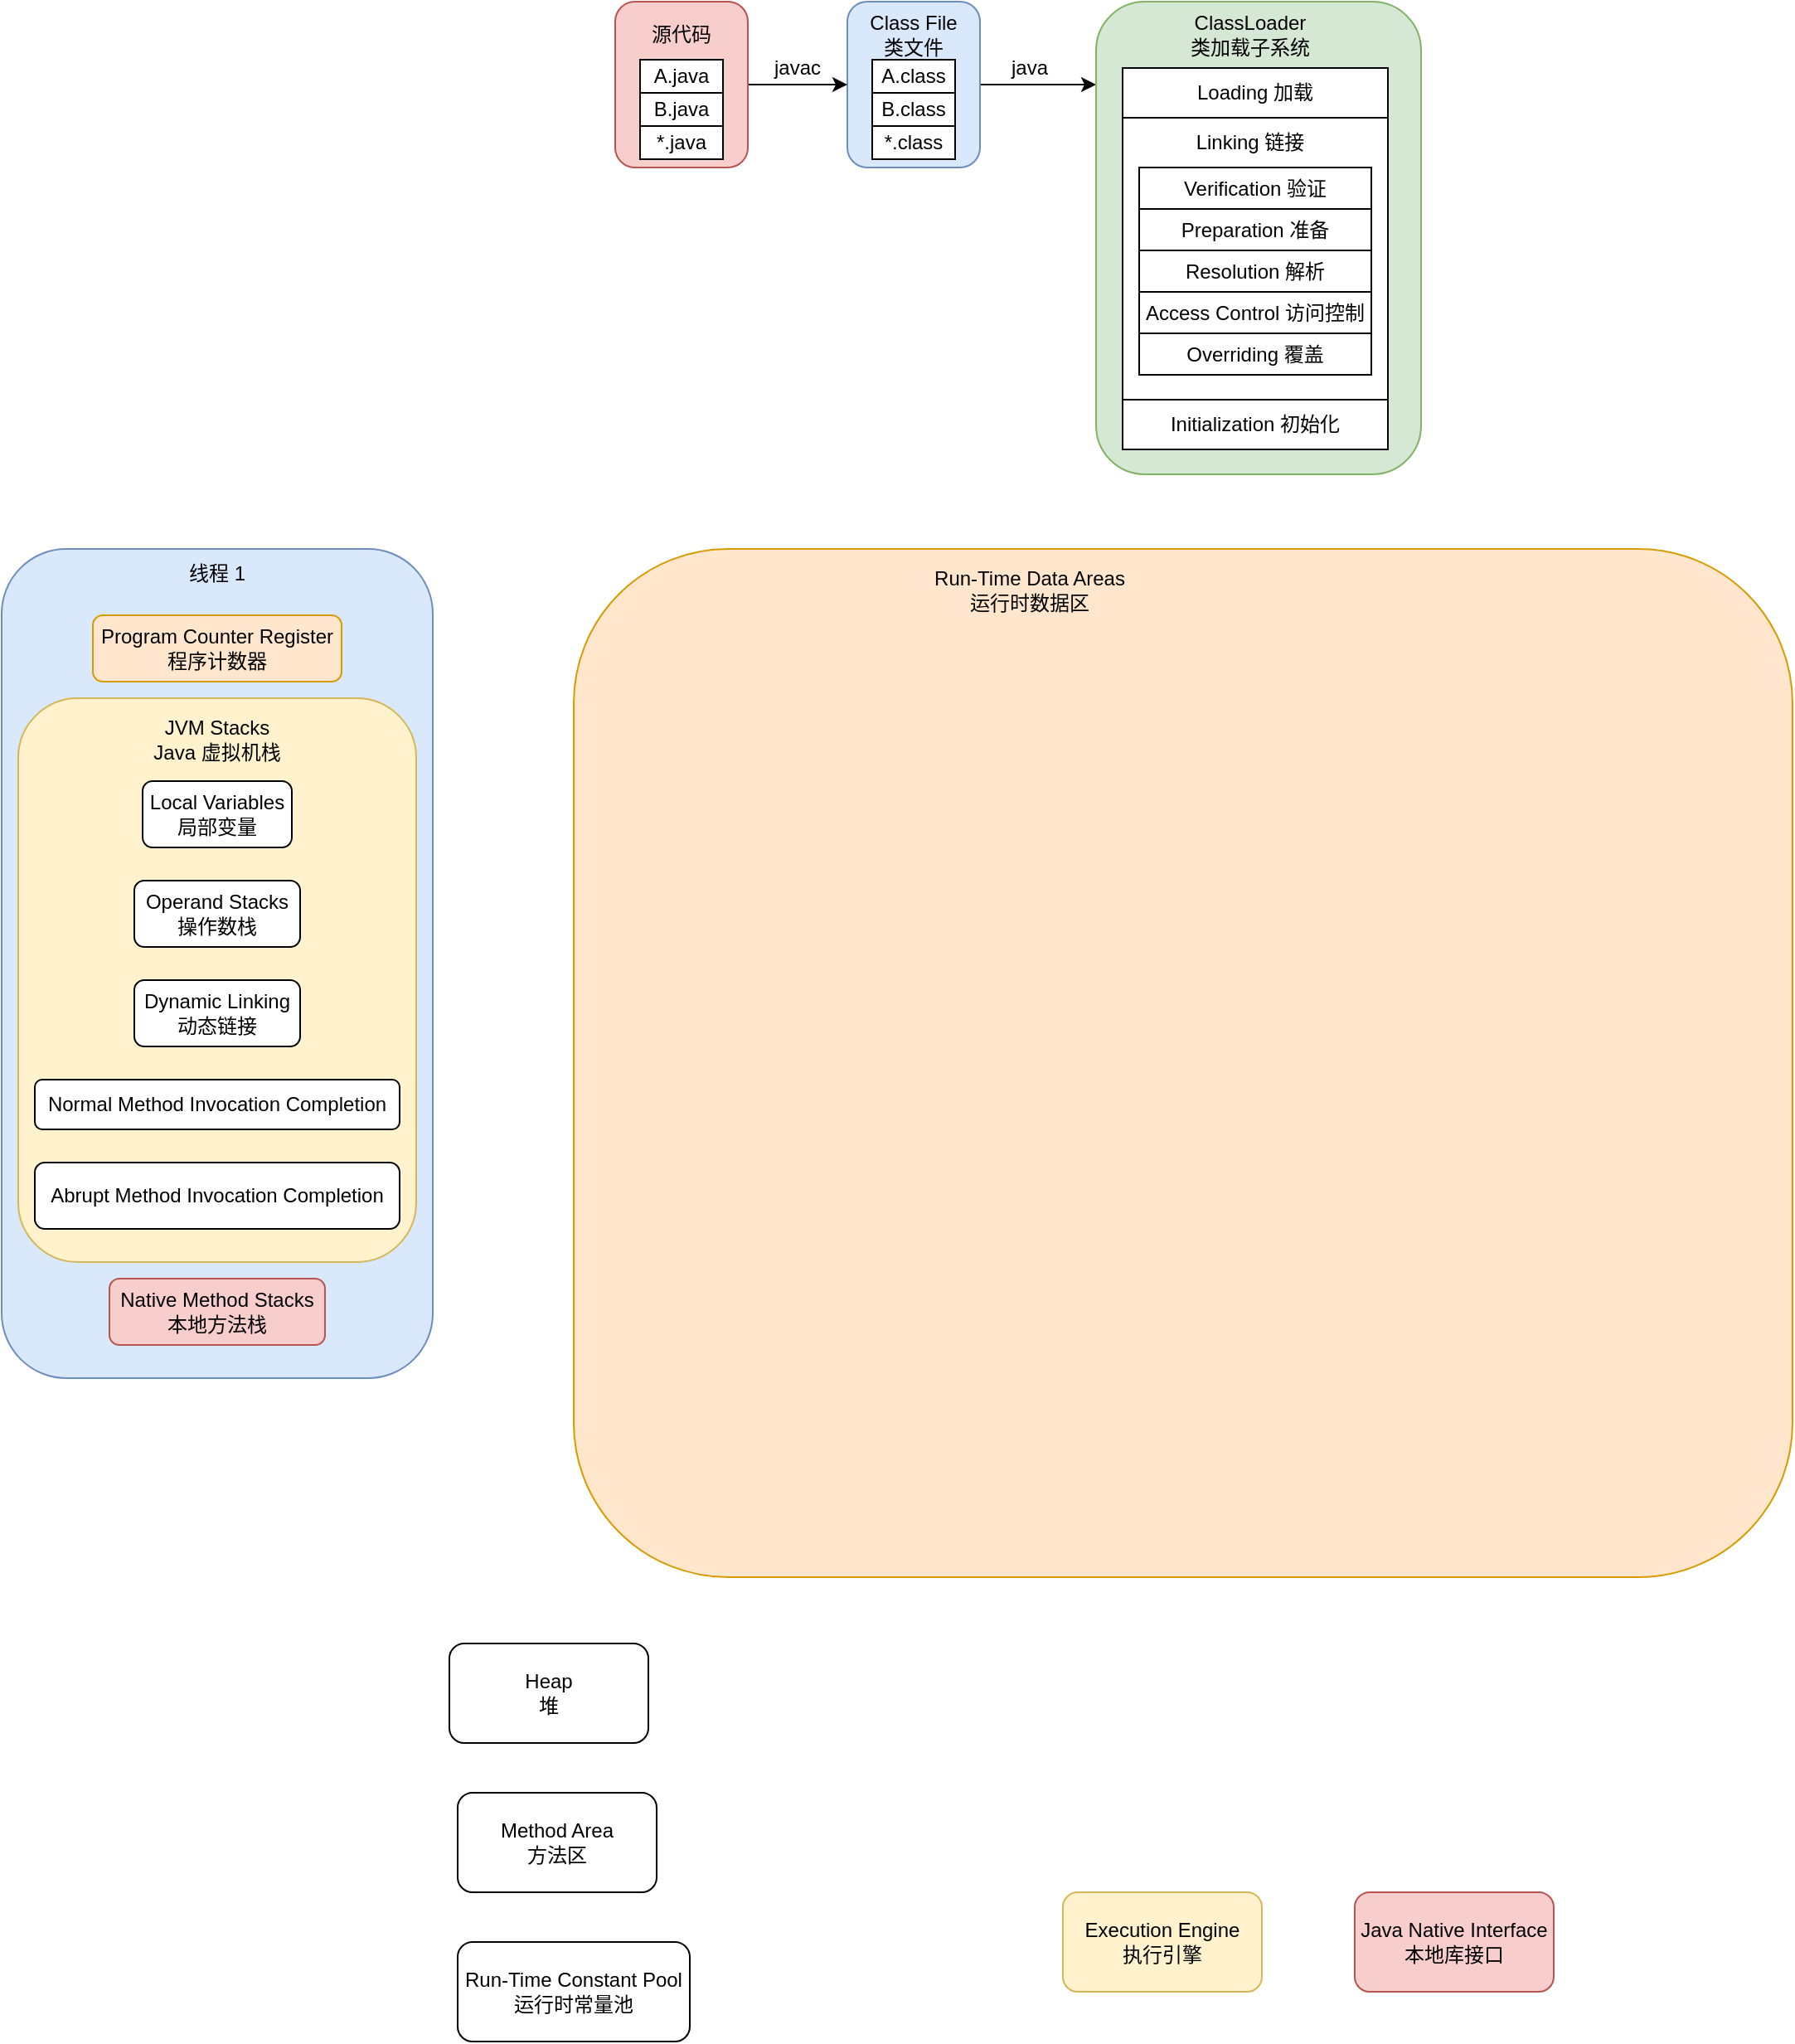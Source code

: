 <mxfile version="19.0.3" type="github">
  <diagram id="6Tbeg6fiVKVev9_hLxLQ" name="JDK 8">
    <mxGraphModel dx="1848" dy="930" grid="1" gridSize="10" guides="1" tooltips="1" connect="1" arrows="1" fold="1" page="1" pageScale="1" pageWidth="827" pageHeight="1169" math="0" shadow="0">
      <root>
        <mxCell id="0" />
        <mxCell id="1" parent="0" />
        <mxCell id="Zx5-llk8cj9wXCDovJZm-15" value="" style="rounded=1;whiteSpace=wrap;html=1;fillColor=#dae8fc;strokeColor=#6c8ebf;" vertex="1" parent="1">
          <mxGeometry x="-330" y="690" width="260" height="500" as="geometry" />
        </mxCell>
        <mxCell id="T1TRoeOnjynByPeJNpTR-21" style="edgeStyle=orthogonalEdgeStyle;rounded=0;orthogonalLoop=1;jettySize=auto;html=1;" parent="1" source="T1TRoeOnjynByPeJNpTR-1" edge="1">
          <mxGeometry relative="1" as="geometry">
            <mxPoint x="330.0" y="410" as="targetPoint" />
          </mxGeometry>
        </mxCell>
        <mxCell id="T1TRoeOnjynByPeJNpTR-1" value="" style="rounded=1;whiteSpace=wrap;html=1;fillColor=#dae8fc;strokeColor=#6c8ebf;" parent="1" vertex="1">
          <mxGeometry x="180" y="360" width="80" height="100" as="geometry" />
        </mxCell>
        <mxCell id="T1TRoeOnjynByPeJNpTR-2" value="" style="rounded=1;whiteSpace=wrap;html=1;fillColor=#d5e8d4;strokeColor=#82b366;" parent="1" vertex="1">
          <mxGeometry x="330" y="360" width="196" height="285" as="geometry" />
        </mxCell>
        <mxCell id="T1TRoeOnjynByPeJNpTR-3" value="" style="rounded=1;whiteSpace=wrap;html=1;fillColor=#ffe6cc;strokeColor=#d79b00;" parent="1" vertex="1">
          <mxGeometry x="15" y="690" width="735" height="620" as="geometry" />
        </mxCell>
        <mxCell id="T1TRoeOnjynByPeJNpTR-4" value="Execution Engine&lt;br&gt;执行引擎" style="rounded=1;whiteSpace=wrap;html=1;fillColor=#fff2cc;strokeColor=#d6b656;" parent="1" vertex="1">
          <mxGeometry x="310" y="1500" width="120" height="60" as="geometry" />
        </mxCell>
        <mxCell id="T1TRoeOnjynByPeJNpTR-5" value="Java Native Interface&lt;br&gt;本地库接口" style="rounded=1;whiteSpace=wrap;html=1;fillColor=#f8cecc;strokeColor=#b85450;" parent="1" vertex="1">
          <mxGeometry x="486" y="1500" width="120" height="60" as="geometry" />
        </mxCell>
        <mxCell id="T1TRoeOnjynByPeJNpTR-6" value="Class File&lt;br&gt;类文件" style="text;html=1;strokeColor=none;fillColor=none;align=center;verticalAlign=middle;whiteSpace=wrap;rounded=0;" parent="1" vertex="1">
          <mxGeometry x="190" y="365" width="60" height="30" as="geometry" />
        </mxCell>
        <mxCell id="T1TRoeOnjynByPeJNpTR-7" value="A.class" style="rounded=0;whiteSpace=wrap;html=1;" parent="1" vertex="1">
          <mxGeometry x="195" y="395" width="50" height="20" as="geometry" />
        </mxCell>
        <mxCell id="T1TRoeOnjynByPeJNpTR-8" value="B.class" style="rounded=0;whiteSpace=wrap;html=1;" parent="1" vertex="1">
          <mxGeometry x="195" y="415" width="50" height="20" as="geometry" />
        </mxCell>
        <mxCell id="T1TRoeOnjynByPeJNpTR-9" value="*.class" style="rounded=0;whiteSpace=wrap;html=1;" parent="1" vertex="1">
          <mxGeometry x="195" y="435" width="50" height="20" as="geometry" />
        </mxCell>
        <mxCell id="T1TRoeOnjynByPeJNpTR-17" style="edgeStyle=orthogonalEdgeStyle;rounded=0;orthogonalLoop=1;jettySize=auto;html=1;entryX=0;entryY=0.5;entryDx=0;entryDy=0;" parent="1" source="T1TRoeOnjynByPeJNpTR-11" target="T1TRoeOnjynByPeJNpTR-1" edge="1">
          <mxGeometry relative="1" as="geometry" />
        </mxCell>
        <mxCell id="T1TRoeOnjynByPeJNpTR-11" value="" style="rounded=1;whiteSpace=wrap;html=1;fillColor=#f8cecc;strokeColor=#b85450;" parent="1" vertex="1">
          <mxGeometry x="40" y="360" width="80" height="100" as="geometry" />
        </mxCell>
        <mxCell id="T1TRoeOnjynByPeJNpTR-12" value="源代码" style="text;html=1;strokeColor=none;fillColor=none;align=center;verticalAlign=middle;whiteSpace=wrap;rounded=0;" parent="1" vertex="1">
          <mxGeometry x="50" y="365" width="60" height="30" as="geometry" />
        </mxCell>
        <mxCell id="T1TRoeOnjynByPeJNpTR-13" value="A.java" style="rounded=0;whiteSpace=wrap;html=1;" parent="1" vertex="1">
          <mxGeometry x="55" y="395" width="50" height="20" as="geometry" />
        </mxCell>
        <mxCell id="T1TRoeOnjynByPeJNpTR-14" value="B.java" style="rounded=0;whiteSpace=wrap;html=1;" parent="1" vertex="1">
          <mxGeometry x="55" y="415" width="50" height="20" as="geometry" />
        </mxCell>
        <mxCell id="T1TRoeOnjynByPeJNpTR-15" value="*.java" style="rounded=0;whiteSpace=wrap;html=1;" parent="1" vertex="1">
          <mxGeometry x="55" y="435" width="50" height="20" as="geometry" />
        </mxCell>
        <mxCell id="T1TRoeOnjynByPeJNpTR-19" value="javac" style="text;html=1;strokeColor=none;fillColor=none;align=center;verticalAlign=middle;whiteSpace=wrap;rounded=0;" parent="1" vertex="1">
          <mxGeometry x="120" y="385" width="60" height="30" as="geometry" />
        </mxCell>
        <mxCell id="T1TRoeOnjynByPeJNpTR-23" value="java" style="text;html=1;strokeColor=none;fillColor=none;align=center;verticalAlign=middle;whiteSpace=wrap;rounded=0;" parent="1" vertex="1">
          <mxGeometry x="260" y="385" width="60" height="30" as="geometry" />
        </mxCell>
        <mxCell id="T1TRoeOnjynByPeJNpTR-24" value="ClassLoader&lt;br&gt;类加载子系统" style="text;html=1;strokeColor=none;fillColor=none;align=center;verticalAlign=middle;whiteSpace=wrap;rounded=0;" parent="1" vertex="1">
          <mxGeometry x="383" y="365" width="80" height="30" as="geometry" />
        </mxCell>
        <mxCell id="T1TRoeOnjynByPeJNpTR-25" value="Loading 加载" style="rounded=0;whiteSpace=wrap;html=1;" parent="1" vertex="1">
          <mxGeometry x="346" y="400" width="160" height="30" as="geometry" />
        </mxCell>
        <mxCell id="T1TRoeOnjynByPeJNpTR-26" value="" style="rounded=0;whiteSpace=wrap;html=1;" parent="1" vertex="1">
          <mxGeometry x="346" y="430" width="160" height="175" as="geometry" />
        </mxCell>
        <mxCell id="T1TRoeOnjynByPeJNpTR-27" value="Initialization 初始化" style="rounded=0;whiteSpace=wrap;html=1;" parent="1" vertex="1">
          <mxGeometry x="346" y="600" width="160" height="30" as="geometry" />
        </mxCell>
        <mxCell id="T1TRoeOnjynByPeJNpTR-29" value="Linking 链接" style="text;html=1;strokeColor=none;fillColor=none;align=center;verticalAlign=middle;whiteSpace=wrap;rounded=0;" parent="1" vertex="1">
          <mxGeometry x="383" y="430" width="80" height="30" as="geometry" />
        </mxCell>
        <mxCell id="T1TRoeOnjynByPeJNpTR-30" value="Verification 验证" style="rounded=0;whiteSpace=wrap;html=1;" parent="1" vertex="1">
          <mxGeometry x="356" y="460" width="140" height="25" as="geometry" />
        </mxCell>
        <mxCell id="T1TRoeOnjynByPeJNpTR-31" value="Preparation 准备" style="rounded=0;whiteSpace=wrap;html=1;" parent="1" vertex="1">
          <mxGeometry x="356" y="485" width="140" height="25" as="geometry" />
        </mxCell>
        <mxCell id="T1TRoeOnjynByPeJNpTR-32" value="Resolution 解析" style="rounded=0;whiteSpace=wrap;html=1;" parent="1" vertex="1">
          <mxGeometry x="356" y="510" width="140" height="25" as="geometry" />
        </mxCell>
        <mxCell id="T1TRoeOnjynByPeJNpTR-33" value="Access Control 访问控制" style="rounded=0;whiteSpace=wrap;html=1;" parent="1" vertex="1">
          <mxGeometry x="356" y="535" width="140" height="25" as="geometry" />
        </mxCell>
        <mxCell id="T1TRoeOnjynByPeJNpTR-34" value="Overriding 覆盖" style="rounded=0;whiteSpace=wrap;html=1;" parent="1" vertex="1">
          <mxGeometry x="356" y="560" width="140" height="25" as="geometry" />
        </mxCell>
        <mxCell id="Zx5-llk8cj9wXCDovJZm-1" value="Run-Time Data Areas&lt;br&gt;运行时数据区" style="text;html=1;strokeColor=none;fillColor=none;align=center;verticalAlign=middle;whiteSpace=wrap;rounded=0;" vertex="1" parent="1">
          <mxGeometry x="225" y="700" width="130" height="30" as="geometry" />
        </mxCell>
        <mxCell id="Zx5-llk8cj9wXCDovJZm-2" value="&lt;span style=&quot;&quot;&gt;Program Counter Register&lt;/span&gt;&lt;br style=&quot;&quot;&gt;&lt;span style=&quot;&quot;&gt;程序计数器&lt;/span&gt;" style="rounded=1;whiteSpace=wrap;html=1;fillColor=#ffe6cc;strokeColor=#d79b00;" vertex="1" parent="1">
          <mxGeometry x="-275" y="730" width="150" height="40" as="geometry" />
        </mxCell>
        <mxCell id="Zx5-llk8cj9wXCDovJZm-4" value="" style="rounded=1;whiteSpace=wrap;html=1;fillColor=#fff2cc;strokeColor=#d6b656;" vertex="1" parent="1">
          <mxGeometry x="-320" y="780" width="240" height="340" as="geometry" />
        </mxCell>
        <mxCell id="Zx5-llk8cj9wXCDovJZm-5" value="JVM Stacks&lt;br&gt;Java 虚拟机栈" style="text;html=1;strokeColor=none;fillColor=none;align=center;verticalAlign=middle;whiteSpace=wrap;rounded=0;" vertex="1" parent="1">
          <mxGeometry x="-245" y="790" width="90" height="30" as="geometry" />
        </mxCell>
        <mxCell id="Zx5-llk8cj9wXCDovJZm-6" value="Heap&lt;br&gt;堆" style="rounded=1;whiteSpace=wrap;html=1;" vertex="1" parent="1">
          <mxGeometry x="-60" y="1350" width="120" height="60" as="geometry" />
        </mxCell>
        <mxCell id="Zx5-llk8cj9wXCDovJZm-7" value="Method Area&lt;br&gt;方法区" style="rounded=1;whiteSpace=wrap;html=1;" vertex="1" parent="1">
          <mxGeometry x="-55" y="1440" width="120" height="60" as="geometry" />
        </mxCell>
        <mxCell id="Zx5-llk8cj9wXCDovJZm-8" value="Run-Time Constant Pool&lt;br&gt;运行时常量池" style="rounded=1;whiteSpace=wrap;html=1;" vertex="1" parent="1">
          <mxGeometry x="-55" y="1530" width="140" height="60" as="geometry" />
        </mxCell>
        <mxCell id="Zx5-llk8cj9wXCDovJZm-9" value="Native Method Stacks&lt;br&gt;本地方法栈" style="rounded=1;whiteSpace=wrap;html=1;fillColor=#f8cecc;strokeColor=#b85450;" vertex="1" parent="1">
          <mxGeometry x="-265" y="1130" width="130" height="40" as="geometry" />
        </mxCell>
        <mxCell id="Zx5-llk8cj9wXCDovJZm-10" value="Local Variables&lt;br&gt;局部变量" style="rounded=1;whiteSpace=wrap;html=1;" vertex="1" parent="1">
          <mxGeometry x="-245" y="830" width="90" height="40" as="geometry" />
        </mxCell>
        <mxCell id="Zx5-llk8cj9wXCDovJZm-11" value="Operand Stacks&lt;br&gt;操作数栈" style="rounded=1;whiteSpace=wrap;html=1;" vertex="1" parent="1">
          <mxGeometry x="-250" y="890" width="100" height="40" as="geometry" />
        </mxCell>
        <mxCell id="Zx5-llk8cj9wXCDovJZm-12" value="Dynamic Linking&lt;br&gt;动态链接" style="rounded=1;whiteSpace=wrap;html=1;" vertex="1" parent="1">
          <mxGeometry x="-250" y="950" width="100" height="40" as="geometry" />
        </mxCell>
        <mxCell id="Zx5-llk8cj9wXCDovJZm-13" value="Normal Method Invocation Completion" style="rounded=1;whiteSpace=wrap;html=1;" vertex="1" parent="1">
          <mxGeometry x="-310" y="1010" width="220" height="30" as="geometry" />
        </mxCell>
        <mxCell id="Zx5-llk8cj9wXCDovJZm-14" value="Abrupt Method Invocation Completion" style="rounded=1;whiteSpace=wrap;html=1;" vertex="1" parent="1">
          <mxGeometry x="-310" y="1060" width="220" height="40" as="geometry" />
        </mxCell>
        <mxCell id="Zx5-llk8cj9wXCDovJZm-16" value="线程 1" style="text;html=1;strokeColor=none;fillColor=none;align=center;verticalAlign=middle;whiteSpace=wrap;rounded=0;" vertex="1" parent="1">
          <mxGeometry x="-230" y="690" width="60" height="30" as="geometry" />
        </mxCell>
      </root>
    </mxGraphModel>
  </diagram>
</mxfile>
